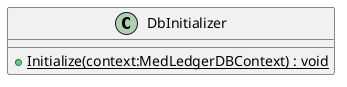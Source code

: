 @startuml
class DbInitializer {
    + {static} Initialize(context:MedLedgerDBContext) : void
}
@enduml
